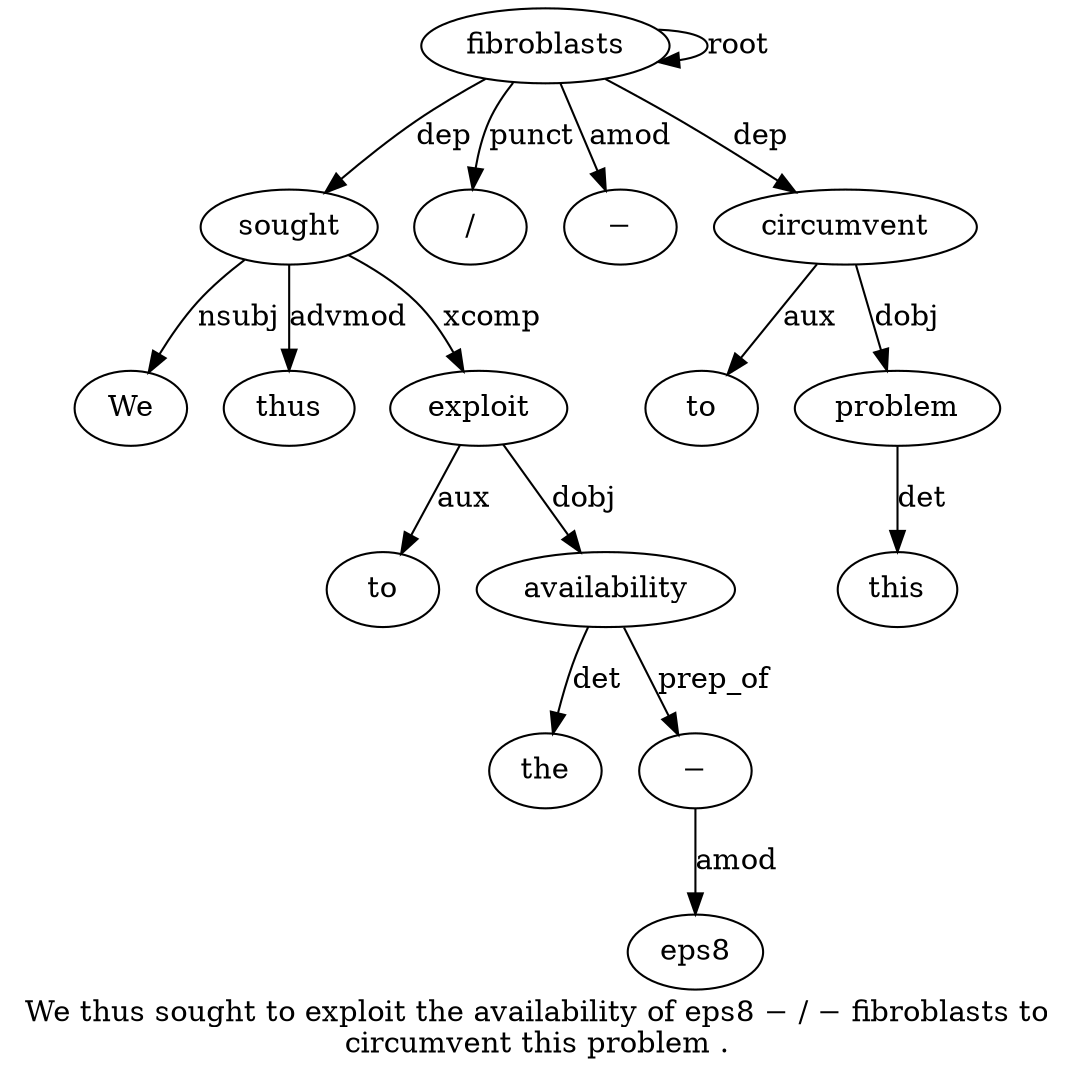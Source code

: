 digraph "We thus sought to exploit the availability of eps8 − / − fibroblasts to circumvent this problem ." {
label="We thus sought to exploit the availability of eps8 − / − fibroblasts to
circumvent this problem .";
sought3 [style=filled, fillcolor=white, label=sought];
We1 [style=filled, fillcolor=white, label=We];
sought3 -> We1  [label=nsubj];
thus2 [style=filled, fillcolor=white, label=thus];
sought3 -> thus2  [label=advmod];
fibroblasts13 [style=filled, fillcolor=white, label=fibroblasts];
fibroblasts13 -> sought3  [label=dep];
exploit5 [style=filled, fillcolor=white, label=exploit];
to4 [style=filled, fillcolor=white, label=to];
exploit5 -> to4  [label=aux];
sought3 -> exploit5  [label=xcomp];
availability7 [style=filled, fillcolor=white, label=availability];
the6 [style=filled, fillcolor=white, label=the];
availability7 -> the6  [label=det];
exploit5 -> availability7  [label=dobj];
"−10" [style=filled, fillcolor=white, label="−"];
eps89 [style=filled, fillcolor=white, label=eps8];
"−10" -> eps89  [label=amod];
availability7 -> "−10"  [label=prep_of];
"/11" [style=filled, fillcolor=white, label="/"];
fibroblasts13 -> "/11"  [label=punct];
"−12" [style=filled, fillcolor=white, label="−"];
fibroblasts13 -> "−12"  [label=amod];
fibroblasts13 -> fibroblasts13  [label=root];
circumvent15 [style=filled, fillcolor=white, label=circumvent];
to14 [style=filled, fillcolor=white, label=to];
circumvent15 -> to14  [label=aux];
fibroblasts13 -> circumvent15  [label=dep];
problem17 [style=filled, fillcolor=white, label=problem];
this16 [style=filled, fillcolor=white, label=this];
problem17 -> this16  [label=det];
circumvent15 -> problem17  [label=dobj];
}

